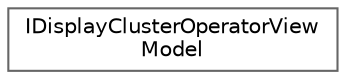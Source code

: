 digraph "Graphical Class Hierarchy"
{
 // INTERACTIVE_SVG=YES
 // LATEX_PDF_SIZE
  bgcolor="transparent";
  edge [fontname=Helvetica,fontsize=10,labelfontname=Helvetica,labelfontsize=10];
  node [fontname=Helvetica,fontsize=10,shape=box,height=0.2,width=0.4];
  rankdir="LR";
  Node0 [id="Node000000",label="IDisplayClusterOperatorView\lModel",height=0.2,width=0.4,color="grey40", fillcolor="white", style="filled",URL="$d2/d05/classIDisplayClusterOperatorViewModel.html",tooltip="Interface for a view model object that stores any state from the operator panel that should be expose..."];
}
